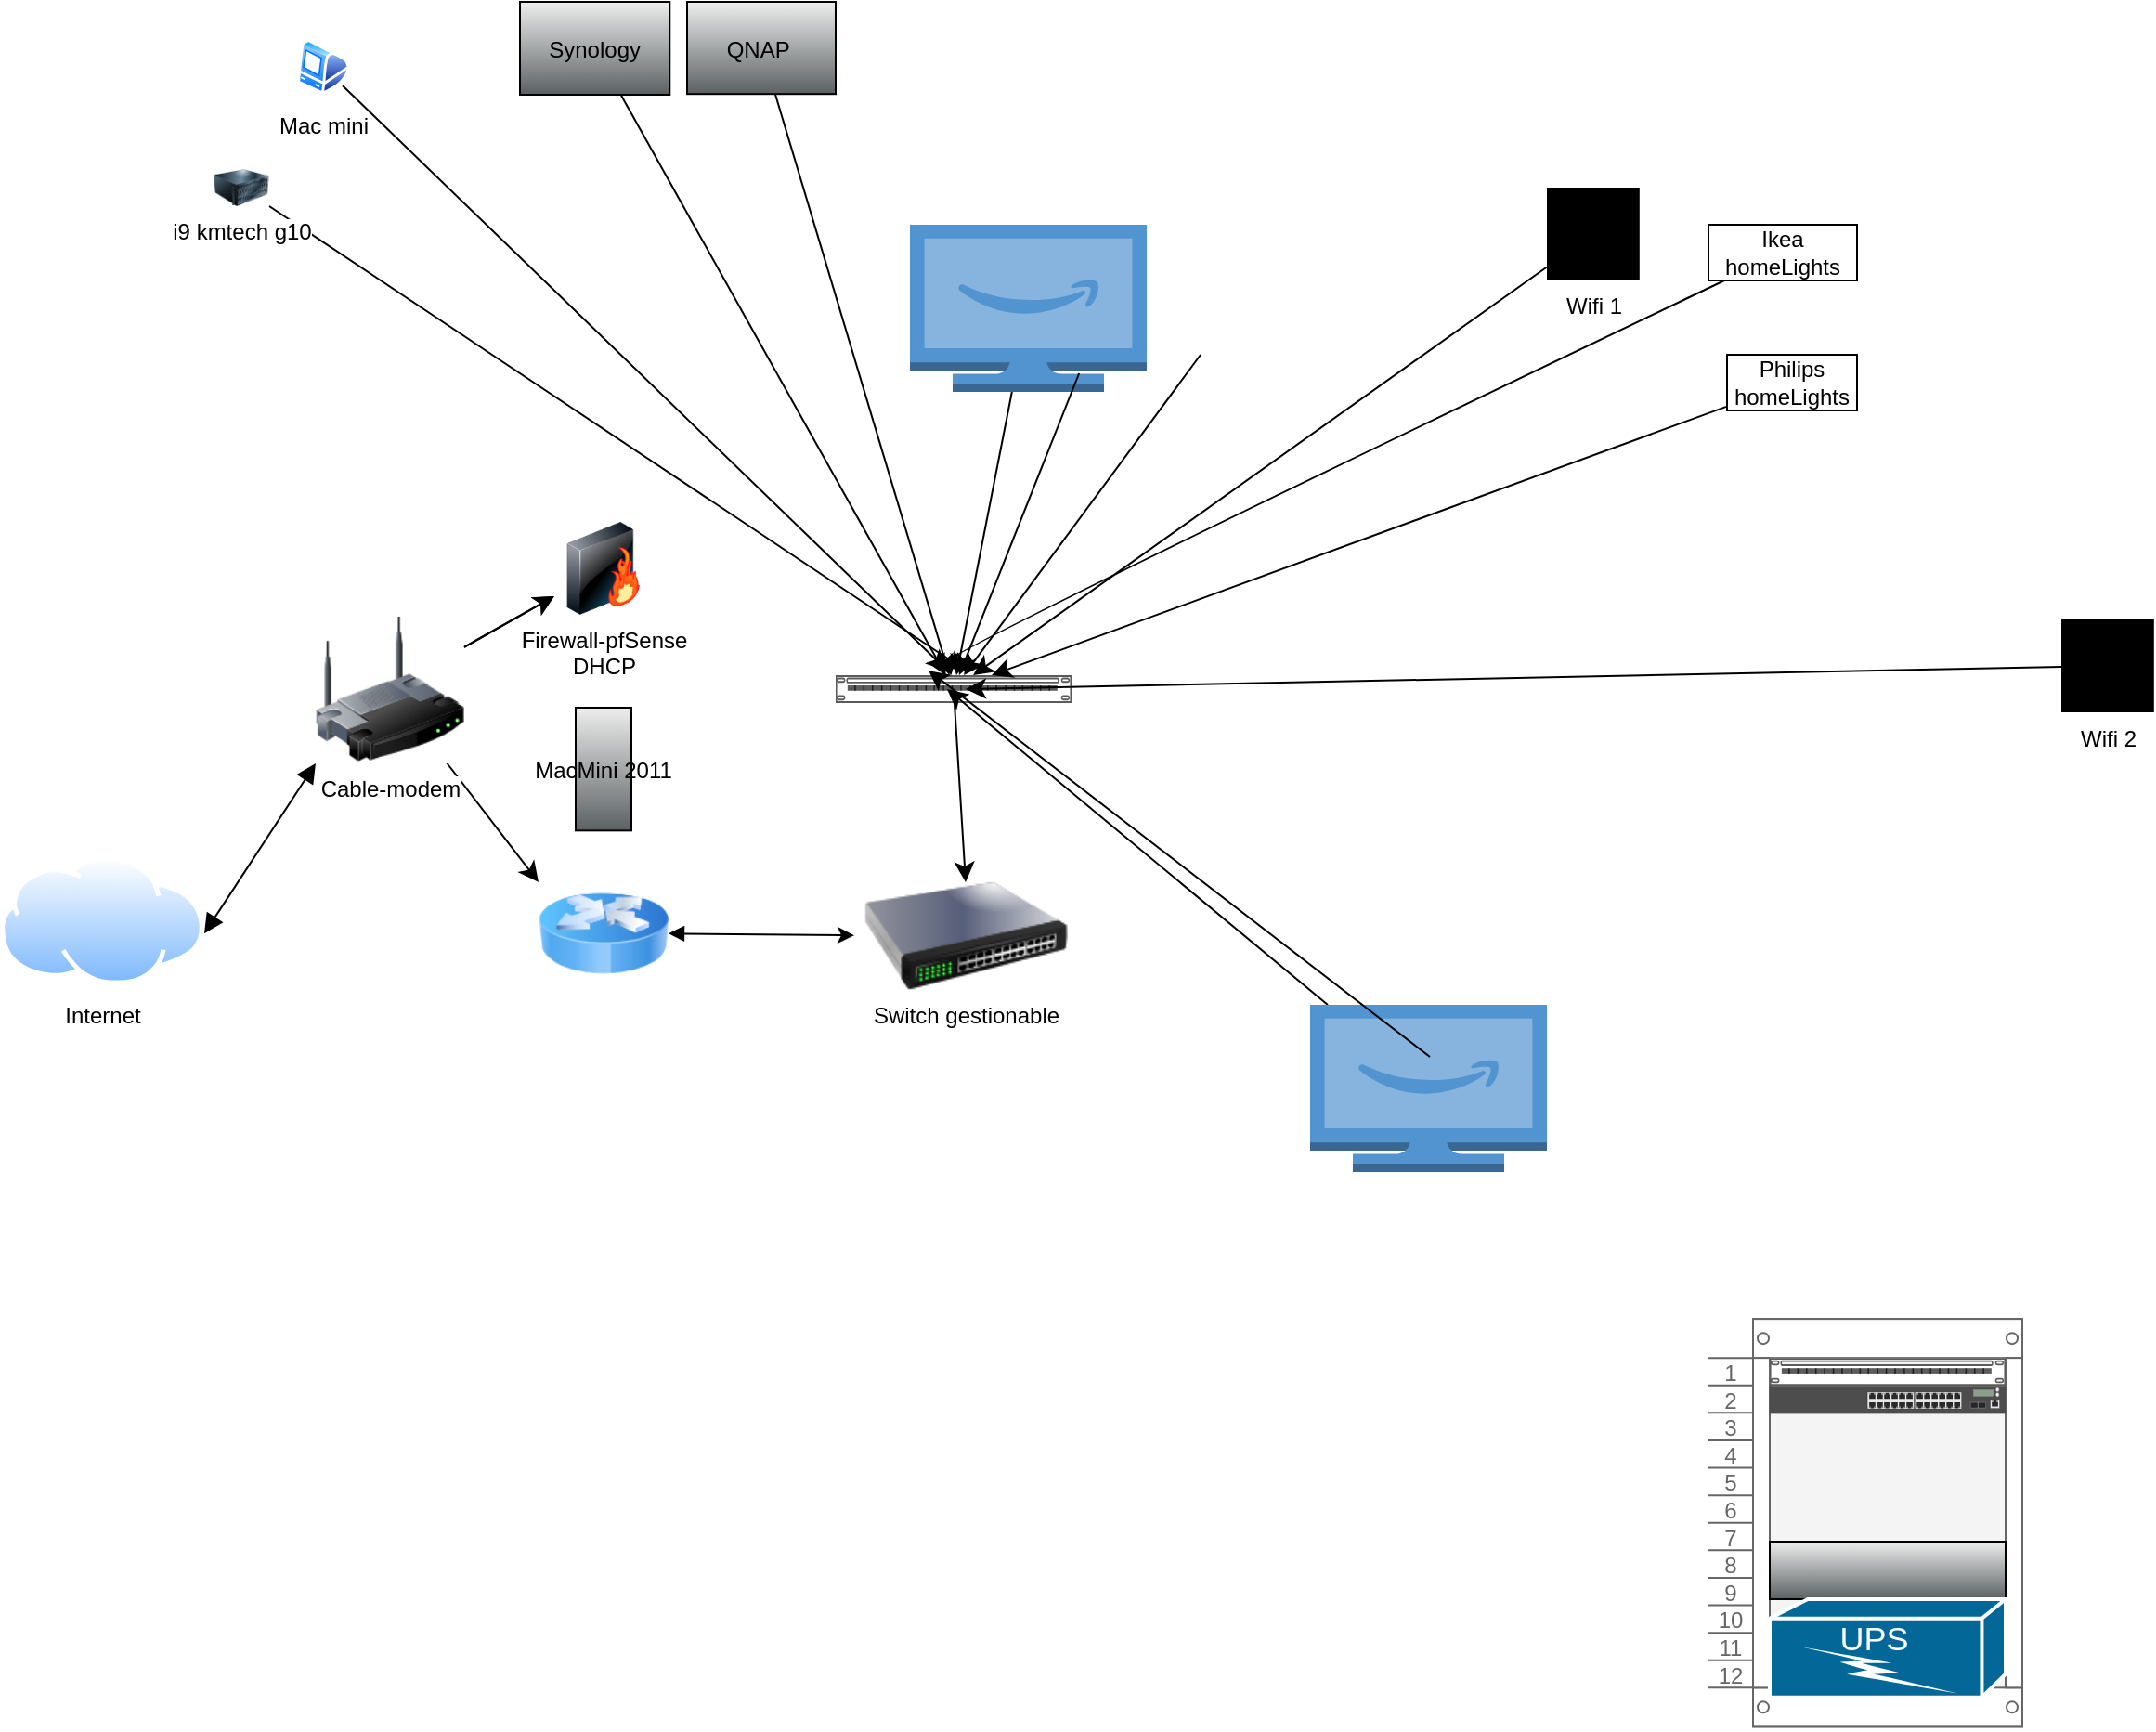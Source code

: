 <mxfile version="28.0.9">
  <diagram name="Página-1" id="AzQ837hKO69bOEvzX8lG">
    <mxGraphModel dx="1570" dy="2525" grid="1" gridSize="10" guides="1" tooltips="1" connect="1" arrows="1" fold="1" page="1" pageScale="1" pageWidth="827" pageHeight="1169" math="0" shadow="0">
      <root>
        <mxCell id="0" />
        <mxCell id="1" parent="0" />
        <mxCell id="GdxvCq1TfTNg5mQ6eXH_-2" value="" style="strokeColor=#666666;html=1;verticalLabelPosition=bottom;labelBackgroundColor=#ffffff;verticalAlign=top;outlineConnect=0;shadow=0;dashed=0;shape=mxgraph.rackGeneral.rackCabinet3;fillColor2=#f4f4f4;container=1;collapsible=0;childLayout=rack;allowGaps=1;marginLeft=33;marginRight=9;marginTop=21;marginBottom=22;textColor=#666666;numDisp=ascend;" parent="1" vertex="1">
          <mxGeometry x="1340" y="619.07" width="169" height="220.93" as="geometry" />
        </mxCell>
        <mxCell id="UxFv_I-L1PYL_ZdudsUN-2" value="" style="strokeColor=#666666;html=1;labelPosition=right;align=left;spacingLeft=15;shadow=0;dashed=0;outlineConnect=0;shape=mxgraph.rack.general.cat5e_rack_mount_patch_panel_24_ports;" parent="GdxvCq1TfTNg5mQ6eXH_-2" vertex="1">
          <mxGeometry x="33" y="21" width="127" height="15" as="geometry" />
        </mxCell>
        <mxCell id="GdxvCq1TfTNg5mQ6eXH_-8" value="" style="html=1;verticalLabelPosition=bottom;verticalAlign=top;outlineConnect=0;shadow=0;dashed=0;shape=mxgraph.rack.hpe_aruba.gateways_controllers.aruba_7024_mobility_controller_front;" parent="GdxvCq1TfTNg5mQ6eXH_-2" vertex="1">
          <mxGeometry x="33" y="36" width="127" height="15" as="geometry" />
        </mxCell>
        <mxCell id="UxFv_I-L1PYL_ZdudsUN-4" value="" style="fillColorStyles=neutralFill;neutralFill=#9DA6A8;shape=mxgraph.networks2.icon;aspect=fixed;fillColor=#EDEDED;strokeColor=#000000;gradientColor=#5B6163;network2IconShadow=1;network2bgFillColor=none;network2Icon=mxgraph.networks2.nas_filer;network2IconW=1;network2IconH=0.62;" parent="GdxvCq1TfTNg5mQ6eXH_-2" vertex="1">
          <mxGeometry x="33" y="119.93" width="127" height="31" as="geometry" />
        </mxCell>
        <mxCell id="UxFv_I-L1PYL_ZdudsUN-3" value="" style="shape=mxgraph.cisco.misc.ups;html=1;pointerEvents=1;dashed=0;fillColor=#036897;strokeColor=#ffffff;strokeWidth=2;verticalLabelPosition=bottom;verticalAlign=top;align=center;outlineConnect=0;" parent="GdxvCq1TfTNg5mQ6eXH_-2" vertex="1">
          <mxGeometry x="33" y="150.93" width="127" height="52.86" as="geometry" />
        </mxCell>
        <mxCell id="GdxvCq1TfTNg5mQ6eXH_-11" value="Internet" style="image;aspect=fixed;perimeter=ellipsePerimeter;html=1;align=center;shadow=0;dashed=0;spacingTop=3;image=img/lib/active_directory/internet_cloud.svg;" parent="1" vertex="1">
          <mxGeometry x="420" y="370" width="110" height="69.3" as="geometry" />
        </mxCell>
        <mxCell id="GdxvCq1TfTNg5mQ6eXH_-14" style="rounded=0;orthogonalLoop=1;jettySize=auto;html=1;fontSize=12;startSize=8;endSize=8;entryX=1;entryY=0.601;entryDx=0;entryDy=0;entryPerimeter=0;endArrow=block;endFill=1;startArrow=block;startFill=1;exitX=0;exitY=1;exitDx=0;exitDy=0;" parent="1" source="GdxvCq1TfTNg5mQ6eXH_-15" target="GdxvCq1TfTNg5mQ6eXH_-11" edge="1">
          <mxGeometry relative="1" as="geometry">
            <mxPoint x="540" y="400" as="targetPoint" />
          </mxGeometry>
        </mxCell>
        <mxCell id="GdxvCq1TfTNg5mQ6eXH_-13" value="" style="image;html=1;image=img/lib/clip_art/networking/Router_Icon_128x128.png" parent="1" vertex="1">
          <mxGeometry x="710" y="383.95" width="70" height="55.35" as="geometry" />
        </mxCell>
        <mxCell id="GdxvCq1TfTNg5mQ6eXH_-16" style="edgeStyle=none;curved=1;rounded=0;orthogonalLoop=1;jettySize=auto;html=1;entryX=0;entryY=0;entryDx=0;entryDy=0;fontSize=12;startSize=8;endSize=8;" parent="1" source="GdxvCq1TfTNg5mQ6eXH_-15" target="GdxvCq1TfTNg5mQ6eXH_-13" edge="1">
          <mxGeometry relative="1" as="geometry" />
        </mxCell>
        <mxCell id="UxFv_I-L1PYL_ZdudsUN-6" value="" style="edgeStyle=none;curved=1;rounded=0;orthogonalLoop=1;jettySize=auto;html=1;fontSize=12;startSize=8;endSize=8;" parent="1" source="GdxvCq1TfTNg5mQ6eXH_-15" target="GdxvCq1TfTNg5mQ6eXH_-19" edge="1">
          <mxGeometry relative="1" as="geometry" />
        </mxCell>
        <mxCell id="UxFv_I-L1PYL_ZdudsUN-7" value="" style="edgeStyle=none;curved=1;rounded=0;orthogonalLoop=1;jettySize=auto;html=1;fontSize=12;startSize=8;endSize=8;" parent="1" source="GdxvCq1TfTNg5mQ6eXH_-15" target="GdxvCq1TfTNg5mQ6eXH_-19" edge="1">
          <mxGeometry relative="1" as="geometry" />
        </mxCell>
        <mxCell id="GdxvCq1TfTNg5mQ6eXH_-15" value="Cable-modem" style="image;html=1;image=img/lib/clip_art/networking/Wireless_Router_128x128.png" parent="1" vertex="1">
          <mxGeometry x="590" y="240" width="80" height="80" as="geometry" />
        </mxCell>
        <mxCell id="GdxvCq1TfTNg5mQ6eXH_-17" value="MacMini 2011" style="shape=mxgraph.networks2.icon;aspect=fixed;fillColor=#EDEDED;strokeColor=#000000;gradientColor=#5B6163;network2IconShadow=1;network2bgFillColor=none;network2Icon=mxgraph.networks2.desktop_pc;network2IconXOffset=-0.003;network2IconYOffset=0.0;network2IconW=0.453;network2IconH=1.0;" parent="1" vertex="1">
          <mxGeometry x="730" y="290" width="30" height="66.17" as="geometry" />
        </mxCell>
        <mxCell id="GdxvCq1TfTNg5mQ6eXH_-19" value="Firewall-pfSense&lt;div&gt;DHCP&lt;/div&gt;" style="image;html=1;image=img/lib/clip_art/networking/Firewall-page1_128x128.png" parent="1" vertex="1">
          <mxGeometry x="718.42" y="190.0" width="53.16" height="50" as="geometry" />
        </mxCell>
        <mxCell id="GdxvCq1TfTNg5mQ6eXH_-21" style="rounded=0;orthogonalLoop=1;jettySize=auto;html=1;entryX=1;entryY=0.5;entryDx=0;entryDy=0;fontSize=12;endArrow=block;endFill=1;startArrow=classic;startFill=1;" parent="1" source="GdxvCq1TfTNg5mQ6eXH_-20" target="GdxvCq1TfTNg5mQ6eXH_-13" edge="1">
          <mxGeometry relative="1" as="geometry" />
        </mxCell>
        <mxCell id="GdxvCq1TfTNg5mQ6eXH_-20" value="Switch gestionable" style="image;html=1;image=img/lib/clip_art/networking/Switch_128x128.png" parent="1" vertex="1">
          <mxGeometry x="880" y="383.95" width="120" height="58.37" as="geometry" />
        </mxCell>
        <mxCell id="qjA5OxGg3spYhjRqrUWt-20" style="edgeStyle=none;curved=1;rounded=0;orthogonalLoop=1;jettySize=auto;html=1;fontSize=12;startSize=8;endSize=8;" edge="1" parent="1" source="UxFv_I-L1PYL_ZdudsUN-12">
          <mxGeometry relative="1" as="geometry">
            <mxPoint x="940" y="270" as="targetPoint" />
          </mxGeometry>
        </mxCell>
        <mxCell id="UxFv_I-L1PYL_ZdudsUN-12" value="i9 kmtech g10" style="image;html=1;image=img/lib/clip_art/computers/Server_128x128.png" parent="1" vertex="1">
          <mxGeometry x="530" width="40" height="20" as="geometry" />
        </mxCell>
        <mxCell id="qjA5OxGg3spYhjRqrUWt-5" style="edgeStyle=none;curved=1;rounded=0;orthogonalLoop=1;jettySize=auto;html=1;fontSize=12;startSize=8;endSize=8;" edge="1" parent="1" source="qjA5OxGg3spYhjRqrUWt-1" target="qjA5OxGg3spYhjRqrUWt-8">
          <mxGeometry relative="1" as="geometry" />
        </mxCell>
        <mxCell id="qjA5OxGg3spYhjRqrUWt-1" value="" style="outlineConnect=0;dashed=0;verticalLabelPosition=bottom;verticalAlign=top;align=center;html=1;shape=mxgraph.aws3.fire_tv;fillColor=#5294CF;gradientColor=none;" vertex="1" parent="1">
          <mxGeometry x="910" y="30" width="127.5" height="90" as="geometry" />
        </mxCell>
        <mxCell id="qjA5OxGg3spYhjRqrUWt-6" style="edgeStyle=none;curved=1;rounded=0;orthogonalLoop=1;jettySize=auto;html=1;fontSize=12;startSize=8;endSize=8;" edge="1" parent="1" source="qjA5OxGg3spYhjRqrUWt-2" target="qjA5OxGg3spYhjRqrUWt-8">
          <mxGeometry relative="1" as="geometry">
            <mxPoint x="1210" y="250" as="targetPoint" />
          </mxGeometry>
        </mxCell>
        <mxCell id="qjA5OxGg3spYhjRqrUWt-2" value="" style="shape=image;html=1;verticalAlign=top;verticalLabelPosition=bottom;labelBackgroundColor=#ffffff;imageAspect=0;aspect=fixed;image=https://icons.diagrams.net/icon-cache1/iPhone_7___AirPods_icons_-_Solid_Style-2124/apple-tv-box-1197.svg" vertex="1" parent="1">
          <mxGeometry x="980" y="40" width="70" height="70" as="geometry" />
        </mxCell>
        <mxCell id="qjA5OxGg3spYhjRqrUWt-7" style="edgeStyle=none;curved=1;rounded=0;orthogonalLoop=1;jettySize=auto;html=1;fontSize=12;startSize=8;endSize=8;" edge="1" parent="1" source="qjA5OxGg3spYhjRqrUWt-4" target="qjA5OxGg3spYhjRqrUWt-8">
          <mxGeometry relative="1" as="geometry">
            <mxPoint x="1100" y="340" as="targetPoint" />
          </mxGeometry>
        </mxCell>
        <mxCell id="qjA5OxGg3spYhjRqrUWt-4" value="" style="shape=image;html=1;verticalAlign=top;verticalLabelPosition=bottom;labelBackgroundColor=#ffffff;imageAspect=0;aspect=fixed;image=https://icons.diagrams.net/icon-cache1/Miu_square_flat_social-2107/playstation-square-social-media-1459.svg" vertex="1" parent="1">
          <mxGeometry x="1060" y="50" width="50" height="50" as="geometry" />
        </mxCell>
        <mxCell id="qjA5OxGg3spYhjRqrUWt-12" style="edgeStyle=none;curved=1;rounded=0;orthogonalLoop=1;jettySize=auto;html=1;fontSize=12;startSize=8;endSize=8;entryX=0.5;entryY=0;entryDx=0;entryDy=0;" edge="1" parent="1" source="qjA5OxGg3spYhjRqrUWt-8" target="GdxvCq1TfTNg5mQ6eXH_-20">
          <mxGeometry relative="1" as="geometry">
            <mxPoint x="1316.5" y="280" as="targetPoint" />
          </mxGeometry>
        </mxCell>
        <mxCell id="qjA5OxGg3spYhjRqrUWt-8" value="" style="strokeColor=#666666;html=1;labelPosition=right;align=left;spacingLeft=15;shadow=0;dashed=0;outlineConnect=0;shape=mxgraph.rack.general.cat5e_rack_mount_patch_panel_24_ports;" vertex="1" parent="1">
          <mxGeometry x="870" y="272.5" width="127" height="15" as="geometry" />
        </mxCell>
        <mxCell id="qjA5OxGg3spYhjRqrUWt-16" style="edgeStyle=none;curved=1;rounded=0;orthogonalLoop=1;jettySize=auto;html=1;fontSize=12;startSize=8;endSize=8;" edge="1" parent="1" source="qjA5OxGg3spYhjRqrUWt-9" target="qjA5OxGg3spYhjRqrUWt-8">
          <mxGeometry relative="1" as="geometry" />
        </mxCell>
        <mxCell id="qjA5OxGg3spYhjRqrUWt-9" value="Philips homeLights" style="rounded=0;whiteSpace=wrap;html=1;" vertex="1" parent="1">
          <mxGeometry x="1350" y="100" width="70" height="30" as="geometry" />
        </mxCell>
        <mxCell id="qjA5OxGg3spYhjRqrUWt-17" style="edgeStyle=none;curved=1;rounded=0;orthogonalLoop=1;jettySize=auto;html=1;fontSize=12;startSize=8;endSize=8;" edge="1" parent="1" source="qjA5OxGg3spYhjRqrUWt-10" target="qjA5OxGg3spYhjRqrUWt-8">
          <mxGeometry relative="1" as="geometry">
            <mxPoint x="950" y="260" as="targetPoint" />
          </mxGeometry>
        </mxCell>
        <mxCell id="qjA5OxGg3spYhjRqrUWt-10" value="Wifi 1" style="sketch=0;verticalLabelPosition=bottom;sketch=0;aspect=fixed;html=1;verticalAlign=top;strokeColor=none;fillColor=#000000;align=center;outlineConnect=0;pointerEvents=1;shape=mxgraph.citrix2.wifi_router;" vertex="1" parent="1">
          <mxGeometry x="1253" y="10" width="49.9" height="50" as="geometry" />
        </mxCell>
        <mxCell id="qjA5OxGg3spYhjRqrUWt-26" style="edgeStyle=none;curved=1;rounded=0;orthogonalLoop=1;jettySize=auto;html=1;fontSize=12;startSize=8;endSize=8;" edge="1" parent="1" source="qjA5OxGg3spYhjRqrUWt-11">
          <mxGeometry relative="1" as="geometry">
            <mxPoint x="940" y="280" as="targetPoint" />
          </mxGeometry>
        </mxCell>
        <mxCell id="qjA5OxGg3spYhjRqrUWt-11" value="Wifi 2" style="sketch=0;verticalLabelPosition=bottom;sketch=0;aspect=fixed;html=1;verticalAlign=top;strokeColor=none;fillColor=#000000;align=center;outlineConnect=0;pointerEvents=1;shape=mxgraph.citrix2.wifi_router;" vertex="1" parent="1">
          <mxGeometry x="1530" y="242.5" width="49.9" height="50" as="geometry" />
        </mxCell>
        <mxCell id="qjA5OxGg3spYhjRqrUWt-15" value="" style="edgeStyle=none;curved=1;rounded=0;orthogonalLoop=1;jettySize=auto;html=1;fontSize=12;startSize=8;endSize=8;" edge="1" parent="1" source="qjA5OxGg3spYhjRqrUWt-14" target="qjA5OxGg3spYhjRqrUWt-8">
          <mxGeometry relative="1" as="geometry">
            <mxPoint x="940" y="300" as="targetPoint" />
            <Array as="points">
              <mxPoint x="930" y="260" />
            </Array>
          </mxGeometry>
        </mxCell>
        <mxCell id="qjA5OxGg3spYhjRqrUWt-14" value="Ikea homeLights" style="rounded=0;whiteSpace=wrap;html=1;" vertex="1" parent="1">
          <mxGeometry x="1340" y="30" width="80" height="30" as="geometry" />
        </mxCell>
        <mxCell id="qjA5OxGg3spYhjRqrUWt-19" style="edgeStyle=none;curved=1;rounded=0;orthogonalLoop=1;jettySize=auto;html=1;fontSize=12;startSize=8;endSize=8;" edge="1" parent="1" source="qjA5OxGg3spYhjRqrUWt-18">
          <mxGeometry relative="1" as="geometry">
            <mxPoint x="930" y="270" as="targetPoint" />
          </mxGeometry>
        </mxCell>
        <mxCell id="qjA5OxGg3spYhjRqrUWt-18" value="Mac mini" style="image;aspect=fixed;perimeter=ellipsePerimeter;html=1;align=center;shadow=0;dashed=0;spacingTop=3;image=img/lib/active_directory/mac_client.svg;" vertex="1" parent="1">
          <mxGeometry x="580" y="-70" width="28.2" height="30" as="geometry" />
        </mxCell>
        <mxCell id="qjA5OxGg3spYhjRqrUWt-23" style="edgeStyle=none;curved=1;rounded=0;orthogonalLoop=1;jettySize=auto;html=1;fontSize=12;startSize=8;endSize=8;" edge="1" parent="1" source="qjA5OxGg3spYhjRqrUWt-21" target="qjA5OxGg3spYhjRqrUWt-8">
          <mxGeometry relative="1" as="geometry">
            <mxPoint x="930" y="260" as="targetPoint" />
          </mxGeometry>
        </mxCell>
        <mxCell id="qjA5OxGg3spYhjRqrUWt-21" value="Synology" style="fillColorStyles=neutralFill;neutralFill=#9DA6A8;shape=mxgraph.networks2.icon;aspect=fixed;fillColor=#EDEDED;strokeColor=#000000;gradientColor=#5B6163;network2IconShadow=1;network2bgFillColor=none;network2Icon=mxgraph.networks2.nas_filer;network2IconW=1;network2IconH=0.62;" vertex="1" parent="1">
          <mxGeometry x="700" y="-90" width="80.64" height="50" as="geometry" />
        </mxCell>
        <mxCell id="qjA5OxGg3spYhjRqrUWt-24" style="edgeStyle=none;curved=1;rounded=0;orthogonalLoop=1;jettySize=auto;html=1;fontSize=12;startSize=8;endSize=8;" edge="1" parent="1" source="qjA5OxGg3spYhjRqrUWt-22" target="qjA5OxGg3spYhjRqrUWt-8">
          <mxGeometry relative="1" as="geometry">
            <mxPoint x="950" y="260" as="targetPoint" />
          </mxGeometry>
        </mxCell>
        <mxCell id="qjA5OxGg3spYhjRqrUWt-22" value="QNAP " style="fillColorStyles=neutralFill;neutralFill=#9DA6A8;shape=mxgraph.networks2.icon;aspect=fixed;fillColor=#EDEDED;strokeColor=#000000;gradientColor=#5B6163;network2IconShadow=1;network2bgFillColor=none;network2Icon=mxgraph.networks2.nas_filer;network2IconW=1;network2IconH=0.62;" vertex="1" parent="1">
          <mxGeometry x="790" y="-90" width="80" height="49.6" as="geometry" />
        </mxCell>
        <mxCell id="qjA5OxGg3spYhjRqrUWt-29" style="edgeStyle=none;curved=1;rounded=0;orthogonalLoop=1;jettySize=auto;html=1;fontSize=12;startSize=8;endSize=8;" edge="1" parent="1" source="qjA5OxGg3spYhjRqrUWt-27">
          <mxGeometry relative="1" as="geometry">
            <mxPoint x="930" y="280" as="targetPoint" />
          </mxGeometry>
        </mxCell>
        <mxCell id="qjA5OxGg3spYhjRqrUWt-27" value="" style="outlineConnect=0;dashed=0;verticalLabelPosition=bottom;verticalAlign=top;align=center;html=1;shape=mxgraph.aws3.fire_tv;fillColor=#5294CF;gradientColor=none;" vertex="1" parent="1">
          <mxGeometry x="1125.5" y="450" width="127.5" height="90" as="geometry" />
        </mxCell>
        <mxCell id="qjA5OxGg3spYhjRqrUWt-30" style="edgeStyle=none;curved=1;rounded=0;orthogonalLoop=1;jettySize=auto;html=1;fontSize=12;startSize=8;endSize=8;" edge="1" parent="1" source="qjA5OxGg3spYhjRqrUWt-28">
          <mxGeometry relative="1" as="geometry">
            <mxPoint x="920" y="270" as="targetPoint" />
          </mxGeometry>
        </mxCell>
        <mxCell id="qjA5OxGg3spYhjRqrUWt-28" value="" style="shape=image;html=1;verticalAlign=top;verticalLabelPosition=bottom;labelBackgroundColor=#ffffff;imageAspect=0;aspect=fixed;image=https://icons.diagrams.net/icon-cache1/iPhone_7___AirPods_icons_-_Solid_Style-2124/apple-tv-box-1197.svg" vertex="1" parent="1">
          <mxGeometry x="1190" y="470" width="70" height="70" as="geometry" />
        </mxCell>
      </root>
    </mxGraphModel>
  </diagram>
</mxfile>
